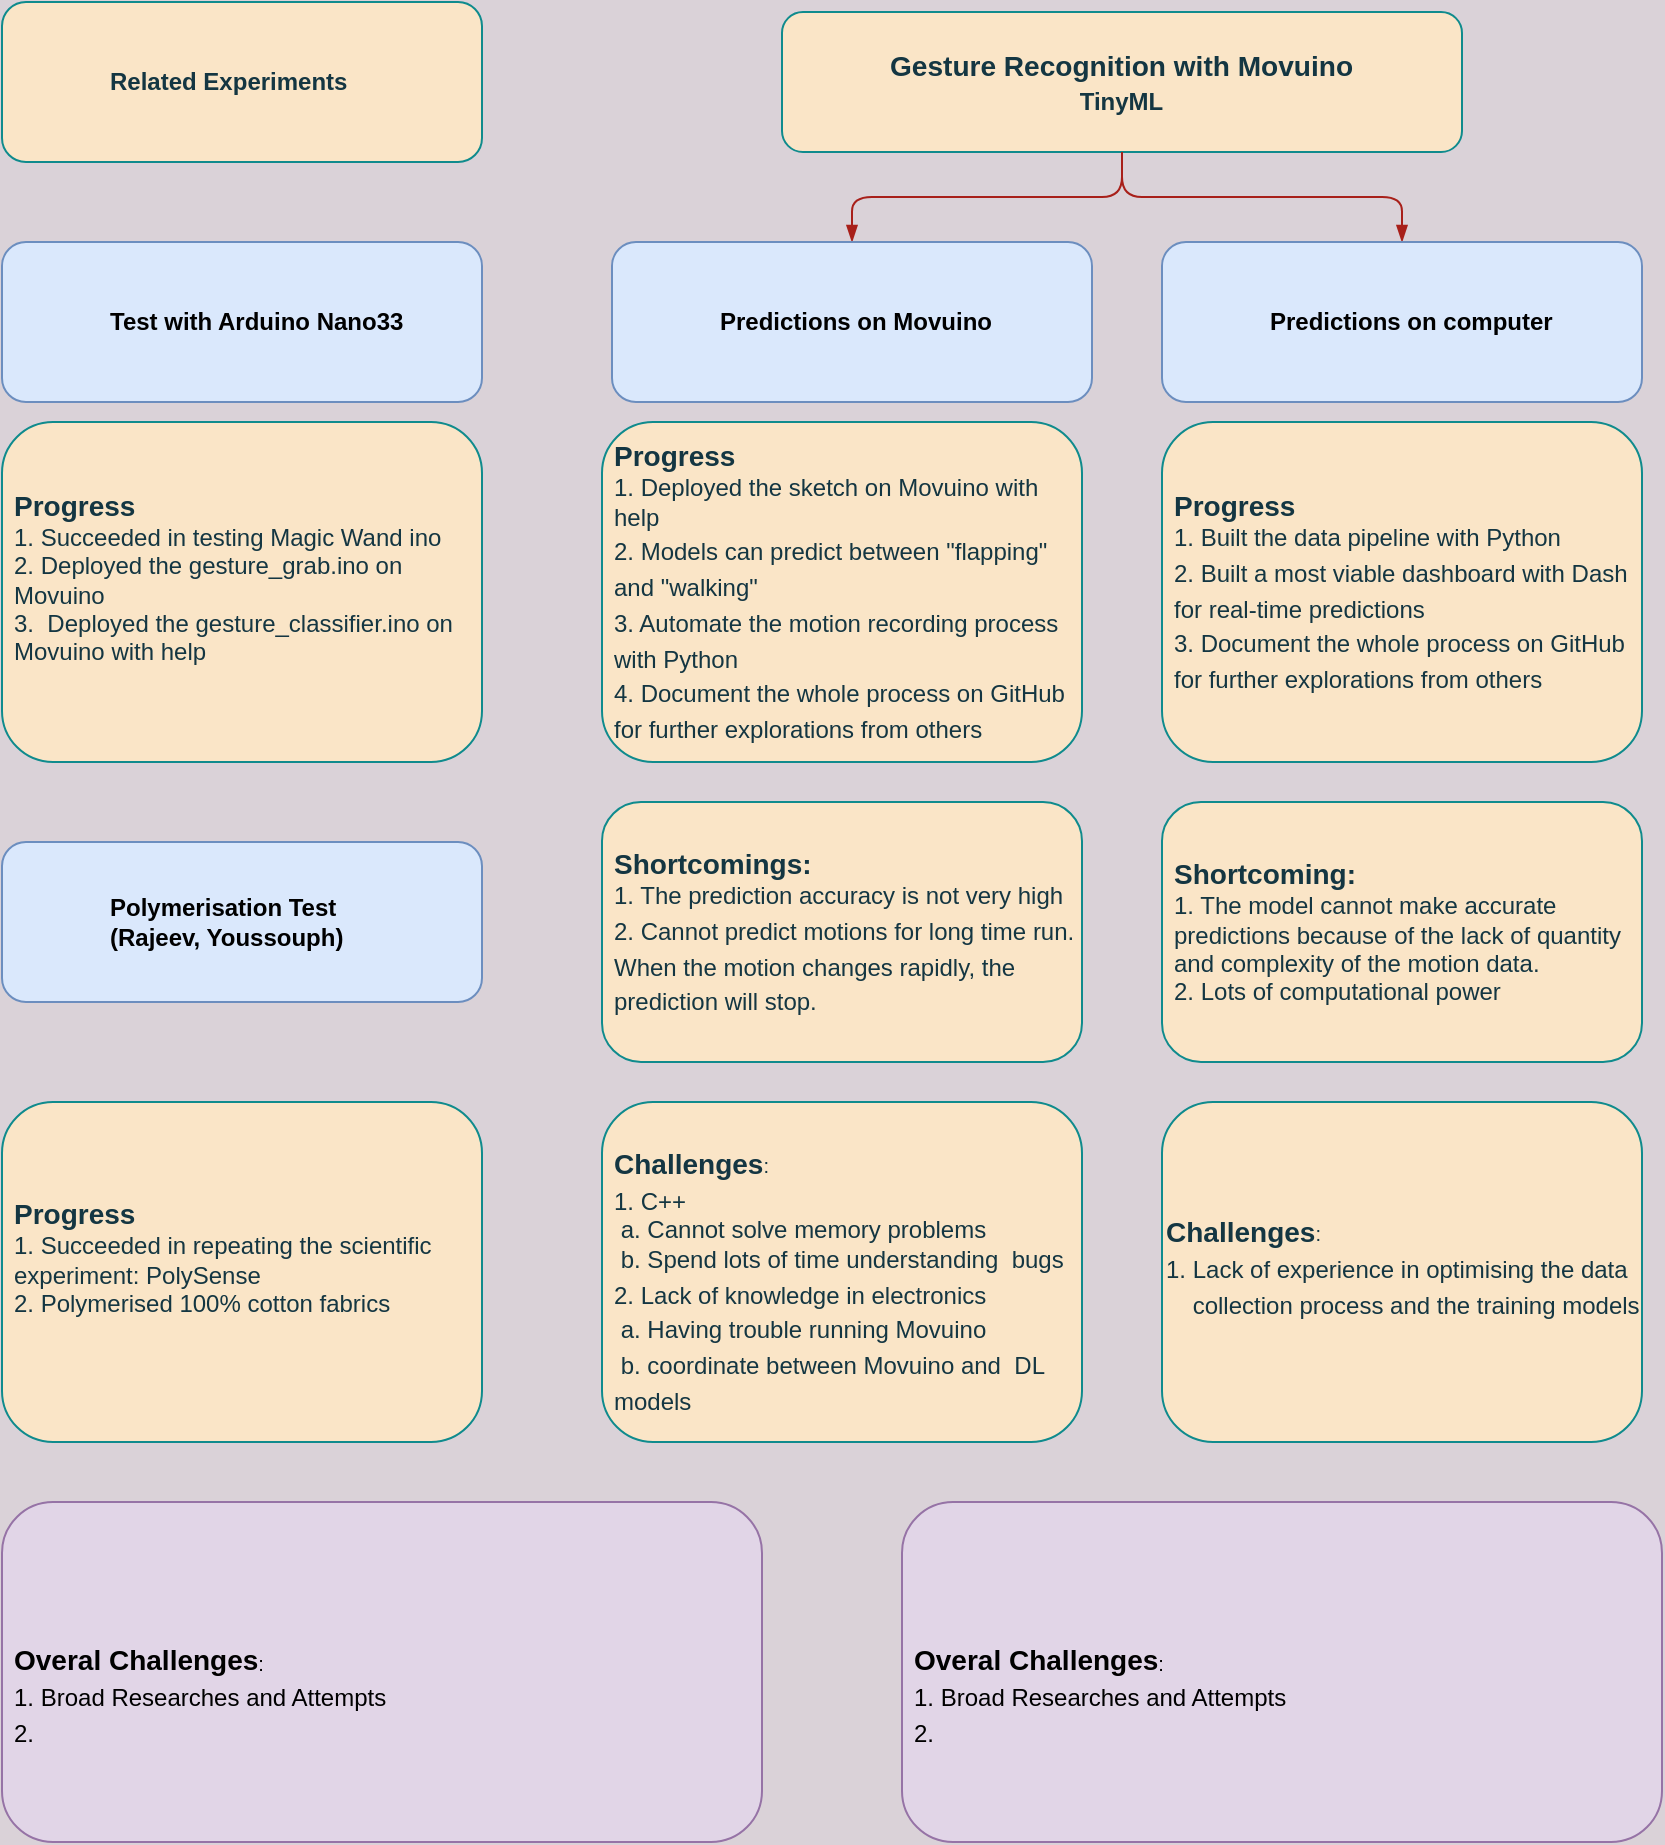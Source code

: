 <mxfile version="14.7.10" type="github">
  <diagram id="prtHgNgQTEPvFCAcTncT" name="Page-1">
    <mxGraphModel dx="4136" dy="1851" grid="1" gridSize="10" guides="1" tooltips="1" connect="1" arrows="1" fold="1" page="1" pageScale="1" pageWidth="827" pageHeight="1169" background="#DAD2D8" math="0" shadow="0">
      <root>
        <mxCell id="0" />
        <mxCell id="1" parent="0" />
        <UserObject label="&lt;h3&gt;Gesture Recognition with Movuino&lt;br&gt;&lt;div style=&quot;text-align: center&quot;&gt;&lt;span style=&quot;font-size: 12px&quot;&gt;TinyML&lt;/span&gt;&lt;/div&gt;&lt;/h3&gt;" name="Tessa Miller" position="CFO" location="Office 1" email="me@example.com" placeholders="1" id="WhTT48HInwpxBMo1IxZA-3">
          <mxCell style="label;whiteSpace=wrap;html=1;glass=0;treeMoving=1;treeFolding=1;fillColor=#FAE5C7;strokeColor=#0F8B8D;fontColor=#143642;align=left;" parent="1" vertex="1">
            <mxGeometry x="-70" y="115" width="340" height="70" as="geometry" />
          </mxCell>
        </UserObject>
        <mxCell id="WhTT48HInwpxBMo1IxZA-4" value="" style="endArrow=blockThin;endFill=1;fontSize=11;edgeStyle=elbowEdgeStyle;elbow=vertical;strokeColor=#A8201A;fontColor=#143642;labelBackgroundColor=#DAD2D8;" parent="1" source="WhTT48HInwpxBMo1IxZA-3" target="WhTT48HInwpxBMo1IxZA-5" edge="1">
          <mxGeometry x="-460" y="110" as="geometry" />
        </mxCell>
        <UserObject label="%name%&lt;br&gt;" name="Predictions on Movuino" placeholders="1" id="WhTT48HInwpxBMo1IxZA-5">
          <mxCell style="label;whiteSpace=wrap;html=1;glass=0;treeFolding=1;treeMoving=1;fillColor=#dae8fc;strokeColor=#6c8ebf;" parent="1" vertex="1">
            <mxGeometry x="-155" y="230" width="240" height="80" as="geometry" />
          </mxCell>
        </UserObject>
        <mxCell id="WhTT48HInwpxBMo1IxZA-6" value="" style="endArrow=blockThin;endFill=1;fontSize=11;edgeStyle=elbowEdgeStyle;elbow=vertical;strokeColor=#A8201A;fontColor=#143642;labelBackgroundColor=#DAD2D8;" parent="1" source="WhTT48HInwpxBMo1IxZA-3" target="WhTT48HInwpxBMo1IxZA-7" edge="1">
          <mxGeometry x="-460" y="110" as="geometry" />
        </mxCell>
        <UserObject label="%name%&lt;br&gt;" name="Predictions on computer" placeholders="1" id="WhTT48HInwpxBMo1IxZA-7">
          <mxCell style="label;whiteSpace=wrap;html=1;glass=0;treeFolding=1;treeMoving=1;fillColor=#dae8fc;strokeColor=#6c8ebf;" parent="1" vertex="1">
            <mxGeometry x="120" y="230" width="240" height="80" as="geometry" />
          </mxCell>
        </UserObject>
        <object label="&lt;div&gt;&lt;sub&gt;&lt;b&gt;&lt;font style=&quot;font-size: 14px&quot;&gt;&lt;br&gt;&lt;/font&gt;&lt;/b&gt;&lt;/sub&gt;&lt;/div&gt;&lt;div&gt;&lt;sub&gt;&lt;b&gt;&lt;font style=&quot;font-size: 14px&quot;&gt;&lt;br&gt;&lt;/font&gt;&lt;/b&gt;&lt;/sub&gt;&lt;/div&gt;&lt;div&gt;&lt;sub&gt;&lt;b&gt;&lt;font style=&quot;font-size: 14px&quot;&gt;Challenges&lt;/font&gt;&lt;/b&gt;:&lt;/sub&gt;&lt;/div&gt;&lt;div&gt;&lt;span&gt;&lt;sub&gt;&lt;font style=&quot;font-size: 12px&quot;&gt;1. C++&lt;/font&gt;&lt;/sub&gt;&lt;/span&gt;&lt;/div&gt;&lt;div&gt;&lt;div&gt;&lt;span&gt; &lt;/span&gt;&lt;span style=&quot;white-space: pre&quot;&gt; &lt;/span&gt;a. Cannot solve memory problems&lt;br&gt;&lt;/div&gt;&lt;div&gt;&lt;span&gt; &lt;/span&gt;&lt;span style=&quot;white-space: pre&quot;&gt; &lt;/span&gt;b. Spend lots of time understanding &lt;span style=&quot;white-space: pre&quot;&gt; &lt;/span&gt;bugs&lt;/div&gt;&lt;/div&gt;&lt;div&gt;&lt;span&gt;&lt;sub&gt;&lt;font style=&quot;font-size: 12px&quot;&gt;2. Lack of knowledge in electronics&lt;/font&gt;&lt;/sub&gt;&lt;/span&gt;&lt;/div&gt;&lt;div&gt;&lt;span&gt;&lt;sub&gt;&lt;font style=&quot;font-size: 12px&quot;&gt;&lt;span style=&quot;white-space: pre&quot;&gt; &lt;/span&gt;a. Having trouble running Movuino&amp;nbsp;&lt;br&gt;&lt;/font&gt;&lt;/sub&gt;&lt;/span&gt;&lt;/div&gt;&lt;div&gt;&lt;span&gt;&lt;sub&gt;&lt;font style=&quot;font-size: 12px&quot;&gt;&lt;span style=&quot;white-space: pre&quot;&gt; &lt;/span&gt;b. coordinate between Movuino and &lt;span style=&quot;white-space: pre&quot;&gt; &lt;/span&gt;DL models&lt;br&gt;&lt;/font&gt;&lt;/sub&gt;&lt;/span&gt;&lt;/div&gt;&lt;div&gt;&lt;br&gt;&lt;/div&gt;&lt;div&gt;&lt;br&gt;&lt;/div&gt;" Challenges="Lack of knowledge in hardware" placeholders="1" Progress="" id="WhTT48HInwpxBMo1IxZA-8">
          <mxCell style="whiteSpace=wrap;html=1;align=left;spacingLeft=4;spacingRight=2;fillColor=#FAE5C7;strokeColor=#0F8B8D;fontColor=#143642;rounded=1;" parent="1" vertex="1">
            <mxGeometry x="-160" y="660" width="240" height="170" as="geometry" />
          </mxCell>
        </object>
        <object label="&lt;div&gt;&lt;sub&gt;&lt;b&gt;&lt;font style=&quot;font-size: 14px&quot;&gt;&lt;br&gt;&lt;/font&gt;&lt;/b&gt;&lt;/sub&gt;&lt;/div&gt;&lt;div&gt;&lt;sub&gt;&lt;b&gt;&lt;font style=&quot;font-size: 14px&quot;&gt;&lt;br&gt;&lt;/font&gt;&lt;/b&gt;&lt;/sub&gt;&lt;/div&gt;&lt;div&gt;&lt;sub&gt;&lt;b&gt;&lt;font style=&quot;font-size: 14px&quot;&gt;Challenges&lt;/font&gt;&lt;/b&gt;:&lt;/sub&gt;&lt;/div&gt;&lt;div&gt;&lt;span&gt;&lt;sub&gt;&lt;font&gt;&lt;span style=&quot;font-size: 12px&quot;&gt;1. Lack of experience in optimising&amp;nbsp;the data&amp;nbsp; &amp;nbsp; &amp;nbsp; collection process and the training models&lt;br&gt;&lt;/span&gt;&lt;/font&gt;&lt;/sub&gt;&lt;/span&gt;&lt;/div&gt;&lt;div&gt;&lt;br&gt;&lt;/div&gt;&lt;div&gt;&lt;br&gt;&lt;/div&gt;&lt;div&gt;&lt;br&gt;&lt;/div&gt;" Challenges="Lack of knowledge in hardware" placeholders="1" Progress="" id="WhTT48HInwpxBMo1IxZA-9">
          <mxCell style="whiteSpace=wrap;html=1;align=left;fillColor=#FAE5C7;strokeColor=#0F8B8D;fontColor=#143642;rounded=1;" parent="1" vertex="1">
            <mxGeometry x="120" y="660" width="240" height="170" as="geometry" />
          </mxCell>
        </object>
        <object label="&lt;div&gt;&lt;span&gt;&lt;span style=&quot;font-size: 14px&quot;&gt;&lt;b&gt;Shortcomings:&lt;/b&gt;&lt;/span&gt;&lt;/span&gt;&lt;/div&gt;&lt;div&gt;&lt;span&gt;1. The prediction accuracy is not very high&amp;nbsp;&lt;/span&gt;&lt;br&gt;&lt;/div&gt;&lt;div&gt;&lt;span&gt;&lt;sub&gt;&lt;font style=&quot;font-size: 12px&quot;&gt;2. Cannot predict motions for long time run. When the motion changes rapidly, the prediction will stop.&amp;nbsp;&lt;/font&gt;&lt;/sub&gt;&lt;/span&gt;&lt;/div&gt;" Challenges="Lack of knowledge in hardware" placeholders="1" Progress="" id="WhTT48HInwpxBMo1IxZA-10">
          <mxCell style="whiteSpace=wrap;html=1;align=left;spacingLeft=4;spacingRight=2;fillColor=#FAE5C7;strokeColor=#0F8B8D;fontColor=#143642;rounded=1;" parent="1" vertex="1">
            <mxGeometry x="-160" y="510" width="240" height="130" as="geometry" />
          </mxCell>
        </object>
        <object label="&lt;div&gt;&lt;span&gt;&lt;span style=&quot;font-size: 14px&quot;&gt;&lt;b&gt;Progress&lt;/b&gt;&lt;/span&gt;&lt;/span&gt;&lt;/div&gt;&lt;div&gt;&lt;span&gt;1. Deployed the sketch on Movuino with help&amp;nbsp;&lt;/span&gt;&lt;br&gt;&lt;/div&gt;&lt;div&gt;&lt;span&gt;&lt;sub&gt;&lt;font style=&quot;font-size: 12px&quot;&gt;2. Models can predict between &quot;flapping&quot; and &quot;walking&quot;&lt;/font&gt;&lt;/sub&gt;&lt;/span&gt;&lt;/div&gt;&lt;div&gt;&lt;span&gt;&lt;sub&gt;&lt;font style=&quot;font-size: 12px&quot;&gt;3. Automate the motion recording process with Python&amp;nbsp;&lt;/font&gt;&lt;/sub&gt;&lt;/span&gt;&lt;/div&gt;&lt;div&gt;&lt;span&gt;&lt;sub&gt;&lt;font style=&quot;font-size: 12px&quot;&gt;4. Document the whole process on GitHub for further explorations from others&lt;/font&gt;&lt;/sub&gt;&lt;/span&gt;&lt;/div&gt;" Challenges="Lack of knowledge in hardware" placeholders="1" Progress="" id="WhTT48HInwpxBMo1IxZA-11">
          <mxCell style="whiteSpace=wrap;html=1;align=left;spacingLeft=4;spacingRight=2;fillColor=#FAE5C7;strokeColor=#0F8B8D;fontColor=#143642;rounded=1;" parent="1" vertex="1">
            <mxGeometry x="-160" y="320" width="240" height="170" as="geometry" />
          </mxCell>
        </object>
        <object label="&lt;div&gt;&lt;span&gt;&lt;span style=&quot;font-size: 14px&quot;&gt;&lt;b&gt;Progress&lt;/b&gt;&lt;/span&gt;&lt;/span&gt;&lt;/div&gt;&lt;div&gt;&lt;span&gt;1. Built the data pipeline with Python&amp;nbsp;&lt;/span&gt;&lt;br&gt;&lt;/div&gt;&lt;div&gt;&lt;span&gt;&lt;sub&gt;&lt;font style=&quot;font-size: 12px&quot;&gt;2. Built a most viable dashboard with Dash for real-time predictions&lt;/font&gt;&lt;/sub&gt;&lt;/span&gt;&lt;/div&gt;&lt;div&gt;&lt;span&gt;&lt;sub&gt;&lt;font style=&quot;font-size: 12px&quot;&gt;3. Document the whole process on GitHub for further explorations from others&lt;/font&gt;&lt;/sub&gt;&lt;/span&gt;&lt;/div&gt;" Challenges="Lack of knowledge in hardware" placeholders="1" Progress="" id="WhTT48HInwpxBMo1IxZA-12">
          <mxCell style="whiteSpace=wrap;html=1;align=left;spacingLeft=4;spacingRight=2;fillColor=#FAE5C7;strokeColor=#0F8B8D;fontColor=#143642;rounded=1;" parent="1" vertex="1">
            <mxGeometry x="120" y="320" width="240" height="170" as="geometry" />
          </mxCell>
        </object>
        <object label="&lt;div&gt;&lt;span&gt;&lt;span style=&quot;font-size: 14px&quot;&gt;&lt;b&gt;Shortcoming:&lt;/b&gt;&lt;/span&gt;&lt;/span&gt;&lt;/div&gt;&lt;div&gt;&lt;span&gt;1. The model cannot make accurate predictions because of the lack of quantity and complexity of the motion data.&amp;nbsp;&amp;nbsp;&lt;/span&gt;&lt;/div&gt;&lt;div&gt;&lt;span&gt;2. Lots of computational power&lt;/span&gt;&lt;/div&gt;" Challenges="Lack of knowledge in hardware" placeholders="1" Progress="" id="WhTT48HInwpxBMo1IxZA-13">
          <mxCell style="whiteSpace=wrap;html=1;align=left;spacingLeft=4;spacingRight=2;fillColor=#FAE5C7;strokeColor=#0F8B8D;fontColor=#143642;rounded=1;" parent="1" vertex="1">
            <mxGeometry x="120" y="510" width="240" height="130" as="geometry" />
          </mxCell>
        </object>
        <object label="&lt;div&gt;&lt;sub&gt;&lt;b&gt;&lt;font style=&quot;font-size: 14px&quot;&gt;&lt;br&gt;&lt;/font&gt;&lt;/b&gt;&lt;/sub&gt;&lt;/div&gt;&lt;div&gt;&lt;sub&gt;&lt;b&gt;&lt;font style=&quot;font-size: 14px&quot;&gt;&lt;br&gt;&lt;/font&gt;&lt;/b&gt;&lt;/sub&gt;&lt;/div&gt;&lt;div&gt;&lt;sub&gt;&lt;b&gt;&lt;font style=&quot;font-size: 14px&quot;&gt;Overal Challenges&lt;/font&gt;&lt;/b&gt;:&lt;/sub&gt;&lt;/div&gt;&lt;div&gt;&lt;span&gt;&lt;sub&gt;&lt;font style=&quot;font-size: 12px&quot;&gt;1. Broad Researches and Attempts&lt;br&gt;2.&amp;nbsp;&lt;/font&gt;&lt;/sub&gt;&lt;/span&gt;&lt;/div&gt;&lt;div&gt;&lt;br&gt;&lt;/div&gt;" Challenges="Lack of knowledge in hardware" placeholders="1" Progress="" id="WhTT48HInwpxBMo1IxZA-14">
          <mxCell style="whiteSpace=wrap;html=1;align=left;spacingLeft=4;spacingRight=2;fillColor=#e1d5e7;strokeColor=#9673a6;rounded=1;" parent="1" vertex="1">
            <mxGeometry x="-460" y="860" width="380" height="170" as="geometry" />
          </mxCell>
        </object>
        <UserObject label="%name%&lt;br&gt;" name="Test with Arduino Nano33" placeholders="1" id="upV-Deu9dJA8WBQv0oI4-1">
          <mxCell style="label;whiteSpace=wrap;html=1;glass=0;treeFolding=1;treeMoving=1;fillColor=#dae8fc;strokeColor=#6c8ebf;" parent="1" vertex="1">
            <mxGeometry x="-460" y="230" width="240" height="80" as="geometry" />
          </mxCell>
        </UserObject>
        <UserObject label="%name%&lt;br&gt;(Rajeev, Youssouph)" name="Polymerisation Test" placeholders="1" id="UEmkIEHJBXNd7pjXkMHm-1">
          <mxCell style="label;whiteSpace=wrap;html=1;glass=0;treeFolding=1;treeMoving=1;fillColor=#dae8fc;strokeColor=#6c8ebf;" vertex="1" parent="1">
            <mxGeometry x="-460" y="530" width="240" height="80" as="geometry" />
          </mxCell>
        </UserObject>
        <UserObject label="%name%&lt;br&gt;" name="Related Experiments" placeholders="1" id="UEmkIEHJBXNd7pjXkMHm-2">
          <mxCell style="label;whiteSpace=wrap;html=1;glass=0;treeFolding=1;treeMoving=1;fillColor=#FAE5C7;strokeColor=#0F8B8D;fontColor=#143642;" vertex="1" parent="1">
            <mxGeometry x="-460" y="110" width="240" height="80" as="geometry" />
          </mxCell>
        </UserObject>
        <object label="&lt;div&gt;&lt;span&gt;&lt;span style=&quot;font-size: 14px&quot;&gt;&lt;b&gt;Progress&lt;/b&gt;&lt;/span&gt;&lt;/span&gt;&lt;/div&gt;&lt;div&gt;&lt;span&gt;1. Succeeded in testing Magic Wand ino&lt;/span&gt;&lt;/div&gt;&lt;div&gt;&lt;span&gt;2.&lt;/span&gt;&lt;span&gt;&amp;nbsp;Deployed the gesture_grab.ino on Movuino&amp;nbsp;&lt;br&gt;3.&amp;nbsp; Deployed the gesture_classifier.ino on Movuino with help&amp;nbsp;&lt;/span&gt;&lt;/div&gt;&lt;div&gt;&lt;br&gt;&lt;/div&gt;" Challenges="Lack of knowledge in hardware" placeholders="1" Progress="" id="UEmkIEHJBXNd7pjXkMHm-19">
          <mxCell style="whiteSpace=wrap;html=1;align=left;spacingLeft=4;spacingRight=2;fillColor=#FAE5C7;strokeColor=#0F8B8D;fontColor=#143642;rounded=1;" vertex="1" parent="1">
            <mxGeometry x="-460" y="320" width="240" height="170" as="geometry" />
          </mxCell>
        </object>
        <object label="&lt;div&gt;&lt;span&gt;&lt;span style=&quot;font-size: 14px&quot;&gt;&lt;b&gt;Progress&lt;/b&gt;&lt;/span&gt;&lt;/span&gt;&lt;/div&gt;&lt;div&gt;&lt;span&gt;1. Succeeded in repeating the scientific experiment: PolySense&lt;br&gt;2. Polymerised&amp;nbsp;100% cotton fabrics&lt;/span&gt;&lt;/div&gt;&lt;div&gt;&lt;br&gt;&lt;/div&gt;" Challenges="Lack of knowledge in hardware" placeholders="1" Progress="" id="UEmkIEHJBXNd7pjXkMHm-20">
          <mxCell style="whiteSpace=wrap;html=1;align=left;spacingLeft=4;spacingRight=2;fillColor=#FAE5C7;strokeColor=#0F8B8D;fontColor=#143642;rounded=1;" vertex="1" parent="1">
            <mxGeometry x="-460" y="660" width="240" height="170" as="geometry" />
          </mxCell>
        </object>
        <object label="&lt;div&gt;&lt;sub&gt;&lt;b&gt;&lt;font style=&quot;font-size: 14px&quot;&gt;&lt;br&gt;&lt;/font&gt;&lt;/b&gt;&lt;/sub&gt;&lt;/div&gt;&lt;div&gt;&lt;sub&gt;&lt;b&gt;&lt;font style=&quot;font-size: 14px&quot;&gt;&lt;br&gt;&lt;/font&gt;&lt;/b&gt;&lt;/sub&gt;&lt;/div&gt;&lt;div&gt;&lt;sub&gt;&lt;b&gt;&lt;font style=&quot;font-size: 14px&quot;&gt;Overal Challenges&lt;/font&gt;&lt;/b&gt;:&lt;/sub&gt;&lt;/div&gt;&lt;div&gt;&lt;span&gt;&lt;sub&gt;&lt;font style=&quot;font-size: 12px&quot;&gt;1. Broad Researches and Attempts&lt;br&gt;2.&amp;nbsp;&lt;/font&gt;&lt;/sub&gt;&lt;/span&gt;&lt;/div&gt;&lt;div&gt;&lt;br&gt;&lt;/div&gt;" Challenges="Lack of knowledge in hardware" placeholders="1" Progress="" id="UEmkIEHJBXNd7pjXkMHm-21">
          <mxCell style="whiteSpace=wrap;html=1;align=left;spacingLeft=4;spacingRight=2;fillColor=#e1d5e7;strokeColor=#9673a6;rounded=1;" vertex="1" parent="1">
            <mxGeometry x="-10" y="860" width="380" height="170" as="geometry" />
          </mxCell>
        </object>
      </root>
    </mxGraphModel>
  </diagram>
</mxfile>
